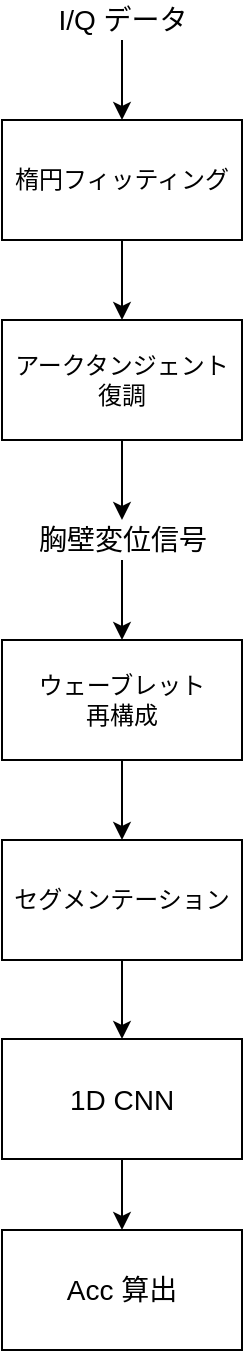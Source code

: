 <mxfile version="20.8.14" type="device"><diagram id="OBeigzuDV8th4y5DuVvh" name="Page-1"><mxGraphModel dx="578" dy="531" grid="1" gridSize="10" guides="1" tooltips="1" connect="1" arrows="1" fold="1" page="1" pageScale="1" pageWidth="827" pageHeight="1169" math="0" shadow="0"><root><mxCell id="0"/><mxCell id="1" parent="0"/><mxCell id="4" value="" style="edgeStyle=none;html=1;" parent="1" target="3" edge="1"><mxGeometry relative="1" as="geometry"><mxPoint x="400" y="260" as="sourcePoint"/></mxGeometry></mxCell><mxCell id="6" value="" style="edgeStyle=none;html=1;" parent="1" source="3" target="5" edge="1"><mxGeometry relative="1" as="geometry"/></mxCell><mxCell id="3" value="楕円フィッティング" style="rounded=0;whiteSpace=wrap;html=1;" parent="1" vertex="1"><mxGeometry x="340" y="300" width="120" height="60" as="geometry"/></mxCell><mxCell id="9" value="" style="edgeStyle=none;html=1;" parent="1" source="5" edge="1"><mxGeometry relative="1" as="geometry"><mxPoint x="400" y="500" as="targetPoint"/></mxGeometry></mxCell><mxCell id="5" value="アークタンジェント復調" style="rounded=0;whiteSpace=wrap;html=1;" parent="1" vertex="1"><mxGeometry x="340" y="400" width="120" height="60" as="geometry"/></mxCell><mxCell id="7" value="&lt;font style=&quot;font-size: 14px&quot;&gt;I/Q データ&lt;/font&gt;" style="text;html=1;align=center;verticalAlign=middle;resizable=0;points=[];autosize=1;strokeColor=none;fillColor=none;" parent="1" vertex="1"><mxGeometry x="360" y="240" width="80" height="20" as="geometry"/></mxCell><mxCell id="hoN2qfIE6UIWRhFXnWeF-41" value="" style="edgeStyle=orthogonalEdgeStyle;rounded=0;orthogonalLoop=1;jettySize=auto;html=1;" edge="1" parent="1" source="10" target="11"><mxGeometry relative="1" as="geometry"/></mxCell><mxCell id="10" value="&lt;font style=&quot;font-size: 14px&quot;&gt;胸壁変位信号&lt;/font&gt;" style="text;html=1;align=center;verticalAlign=middle;resizable=0;points=[];autosize=1;strokeColor=none;fillColor=none;" parent="1" vertex="1"><mxGeometry x="350" y="500" width="100" height="20" as="geometry"/></mxCell><mxCell id="41" style="edgeStyle=none;html=1;exitX=0.5;exitY=1;exitDx=0;exitDy=0;entryX=0.5;entryY=0;entryDx=0;entryDy=0;" parent="1" source="11" target="37" edge="1"><mxGeometry relative="1" as="geometry"/></mxCell><mxCell id="11" value="ウェーブレット&lt;br&gt;再構成" style="whiteSpace=wrap;html=1;" parent="1" vertex="1"><mxGeometry x="340" y="560" width="120" height="60" as="geometry"/></mxCell><mxCell id="36" value="" style="edgeStyle=orthogonalEdgeStyle;sketch=0;html=1;fontSize=14;" parent="1" source="37" target="39" edge="1"><mxGeometry relative="1" as="geometry"/></mxCell><mxCell id="37" value="セグメンテーション" style="whiteSpace=wrap;html=1;" parent="1" vertex="1"><mxGeometry x="340" y="660" width="120" height="60" as="geometry"/></mxCell><mxCell id="38" value="" style="edgeStyle=orthogonalEdgeStyle;sketch=0;html=1;fontSize=14;" parent="1" source="39" target="40" edge="1"><mxGeometry relative="1" as="geometry"/></mxCell><mxCell id="39" value="1D CNN" style="whiteSpace=wrap;html=1;fontSize=14;" parent="1" vertex="1"><mxGeometry x="340" y="759.5" width="120" height="60" as="geometry"/></mxCell><mxCell id="40" value="Acc 算出" style="whiteSpace=wrap;html=1;fontSize=14;" parent="1" vertex="1"><mxGeometry x="340" y="855" width="120" height="60" as="geometry"/></mxCell></root></mxGraphModel></diagram></mxfile>